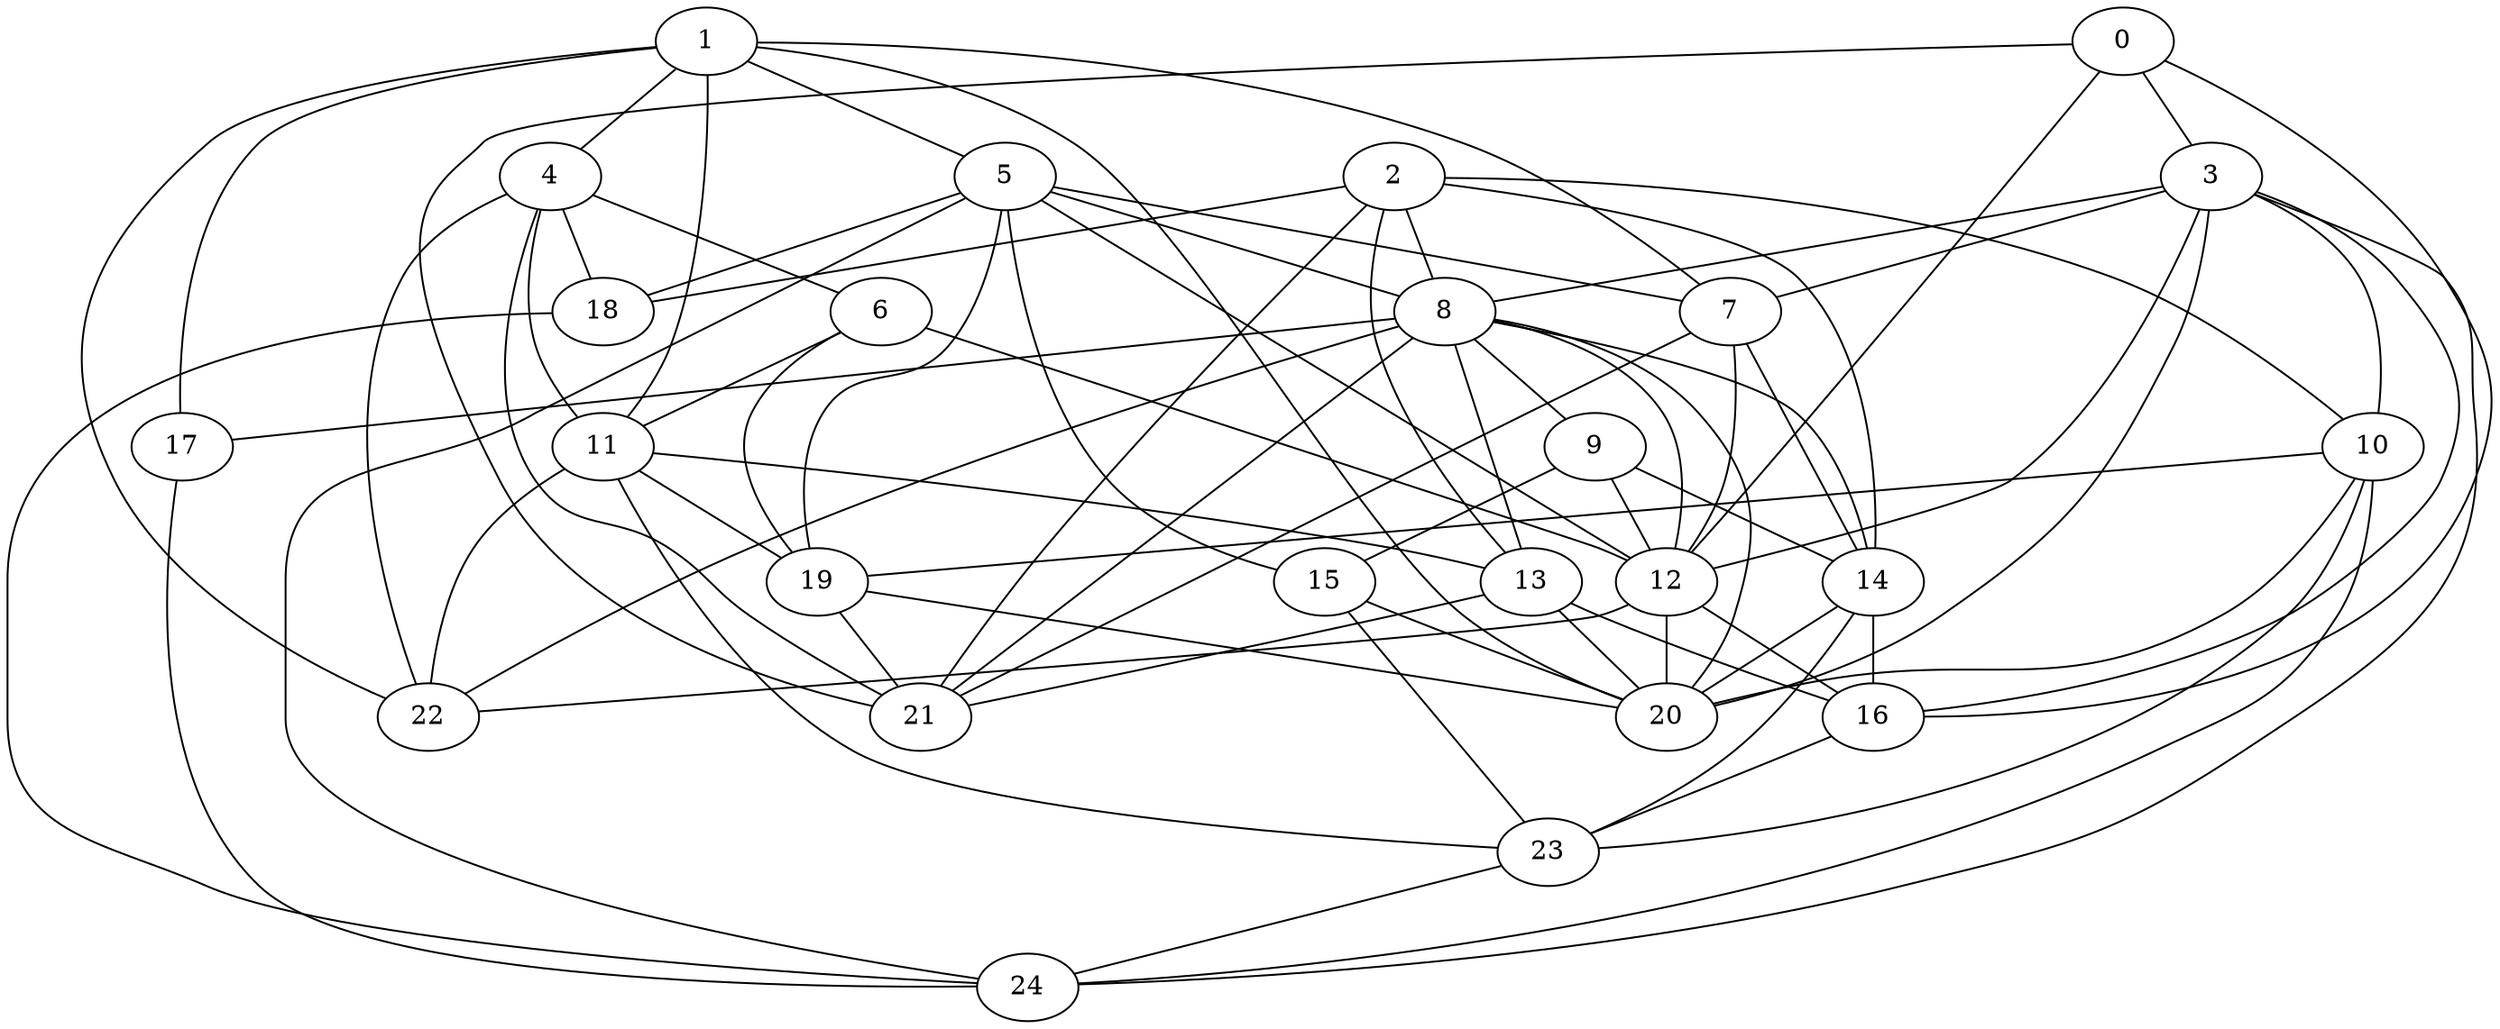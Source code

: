 strict graph "gnp_random_graph(25,0.25)" {
0;
1;
2;
3;
4;
5;
6;
7;
8;
9;
10;
11;
12;
13;
14;
15;
16;
17;
18;
19;
20;
21;
22;
23;
24;
0 -- 16  [is_available=True, prob="0.24676213641"];
0 -- 3  [is_available=True, prob="0.746671440366"];
0 -- 12  [is_available=True, prob="1.0"];
0 -- 21  [is_available=True, prob="0.699474163642"];
1 -- 4  [is_available=True, prob="0.567956244234"];
1 -- 5  [is_available=True, prob="1.0"];
1 -- 7  [is_available=True, prob="0.876344313231"];
1 -- 11  [is_available=True, prob="0.94089852637"];
1 -- 17  [is_available=True, prob="0.454899765578"];
1 -- 20  [is_available=True, prob="0.596276425052"];
1 -- 22  [is_available=True, prob="0.400085759033"];
2 -- 8  [is_available=True, prob="1.0"];
2 -- 10  [is_available=True, prob="0.81238722389"];
2 -- 13  [is_available=True, prob="1.0"];
2 -- 14  [is_available=True, prob="0.495594820488"];
2 -- 18  [is_available=True, prob="1.0"];
2 -- 21  [is_available=True, prob="0.745183443703"];
3 -- 7  [is_available=True, prob="0.702794986214"];
3 -- 8  [is_available=True, prob="0.460428525723"];
3 -- 10  [is_available=True, prob="1.0"];
3 -- 12  [is_available=True, prob="0.301905717909"];
3 -- 16  [is_available=True, prob="0.364111638165"];
3 -- 20  [is_available=True, prob="1.0"];
3 -- 24  [is_available=True, prob="0.335677062914"];
4 -- 6  [is_available=True, prob="0.175847893824"];
4 -- 11  [is_available=True, prob="0.12312858741"];
4 -- 18  [is_available=True, prob="1.0"];
4 -- 21  [is_available=True, prob="0.969192194706"];
4 -- 22  [is_available=True, prob="0.92513639139"];
5 -- 7  [is_available=True, prob="0.989430711386"];
5 -- 8  [is_available=True, prob="1.0"];
5 -- 12  [is_available=True, prob="0.0898436159562"];
5 -- 15  [is_available=True, prob="0.383066710656"];
5 -- 18  [is_available=True, prob="0.316715862727"];
5 -- 19  [is_available=True, prob="0.156968169518"];
5 -- 24  [is_available=True, prob="0.846699558008"];
6 -- 19  [is_available=True, prob="0.63559182538"];
6 -- 12  [is_available=True, prob="1.0"];
6 -- 11  [is_available=True, prob="1.0"];
7 -- 12  [is_available=True, prob="1.0"];
7 -- 14  [is_available=True, prob="0.495879534409"];
7 -- 21  [is_available=True, prob="0.430364279585"];
8 -- 9  [is_available=True, prob="1.0"];
8 -- 12  [is_available=True, prob="1.0"];
8 -- 13  [is_available=True, prob="0.391679045853"];
8 -- 14  [is_available=True, prob="0.619237298428"];
8 -- 17  [is_available=True, prob="0.820081927503"];
8 -- 20  [is_available=True, prob="0.817887480546"];
8 -- 21  [is_available=True, prob="0.107908973777"];
8 -- 22  [is_available=True, prob="1.0"];
9 -- 12  [is_available=True, prob="0.962636723598"];
9 -- 14  [is_available=True, prob="0.794254225487"];
9 -- 15  [is_available=True, prob="0.00798982089534"];
10 -- 19  [is_available=True, prob="1.0"];
10 -- 20  [is_available=True, prob="0.193272822358"];
10 -- 23  [is_available=True, prob="0.291528050534"];
10 -- 24  [is_available=True, prob="0.325229275561"];
11 -- 13  [is_available=True, prob="1.0"];
11 -- 19  [is_available=True, prob="1.0"];
11 -- 22  [is_available=True, prob="0.483446030486"];
11 -- 23  [is_available=True, prob="0.351093670229"];
12 -- 16  [is_available=True, prob="0.0787981210017"];
12 -- 20  [is_available=True, prob="0.13374410303"];
12 -- 22  [is_available=True, prob="0.458848845592"];
13 -- 16  [is_available=True, prob="0.851916201888"];
13 -- 20  [is_available=True, prob="1.0"];
13 -- 21  [is_available=True, prob="1.0"];
14 -- 16  [is_available=True, prob="0.215677197557"];
14 -- 20  [is_available=True, prob="0.857998292182"];
14 -- 23  [is_available=True, prob="0.0806564364135"];
15 -- 20  [is_available=True, prob="0.819534516348"];
15 -- 23  [is_available=True, prob="1.0"];
16 -- 23  [is_available=True, prob="0.0432767748791"];
17 -- 24  [is_available=True, prob="0.649219770594"];
18 -- 24  [is_available=True, prob="0.866151251685"];
19 -- 20  [is_available=True, prob="1.0"];
19 -- 21  [is_available=True, prob="0.963483841875"];
23 -- 24  [is_available=True, prob="1.0"];
}
